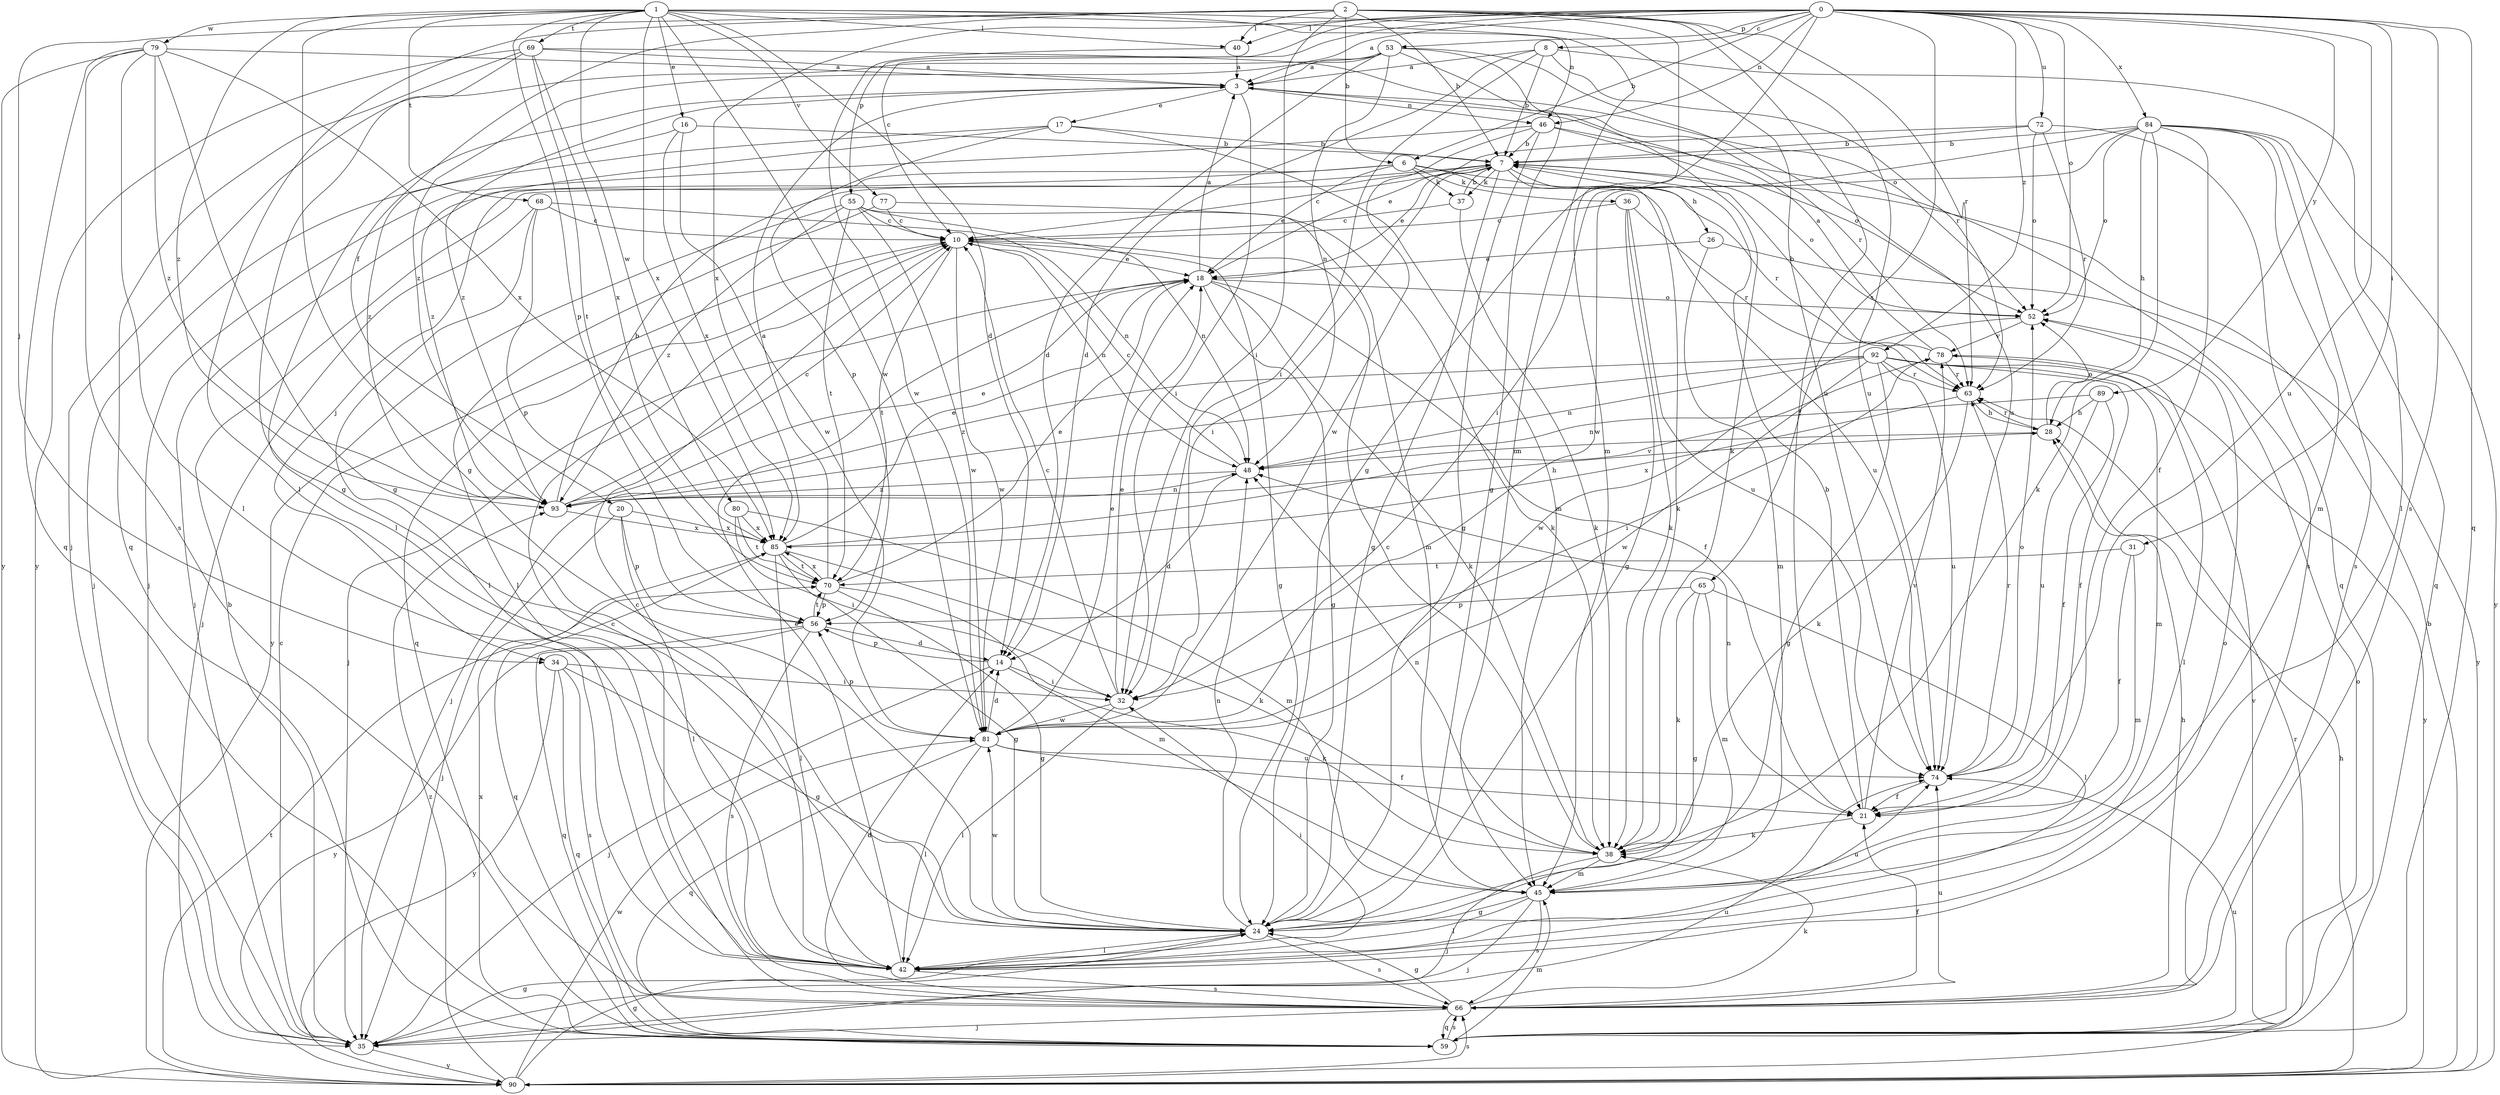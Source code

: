 strict digraph  {
0;
1;
2;
3;
6;
7;
8;
10;
14;
16;
17;
18;
20;
21;
24;
26;
28;
31;
32;
34;
35;
36;
37;
38;
40;
42;
45;
46;
48;
52;
53;
55;
56;
59;
63;
65;
66;
68;
69;
70;
72;
74;
77;
78;
79;
80;
81;
84;
85;
89;
90;
92;
93;
0 -> 3  [label=a];
0 -> 6  [label=b];
0 -> 8  [label=c];
0 -> 10  [label=c];
0 -> 24  [label=g];
0 -> 31  [label=i];
0 -> 40  [label=l];
0 -> 46  [label=n];
0 -> 52  [label=o];
0 -> 53  [label=p];
0 -> 55  [label=p];
0 -> 59  [label=q];
0 -> 65  [label=s];
0 -> 66  [label=s];
0 -> 72  [label=u];
0 -> 74  [label=u];
0 -> 84  [label=x];
0 -> 85  [label=x];
0 -> 89  [label=y];
0 -> 92  [label=z];
1 -> 14  [label=d];
1 -> 16  [label=e];
1 -> 24  [label=g];
1 -> 40  [label=l];
1 -> 45  [label=m];
1 -> 46  [label=n];
1 -> 56  [label=p];
1 -> 68  [label=t];
1 -> 69  [label=t];
1 -> 74  [label=u];
1 -> 77  [label=v];
1 -> 79  [label=w];
1 -> 80  [label=w];
1 -> 81  [label=w];
1 -> 85  [label=x];
1 -> 93  [label=z];
2 -> 6  [label=b];
2 -> 7  [label=b];
2 -> 20  [label=f];
2 -> 21  [label=f];
2 -> 32  [label=i];
2 -> 34  [label=j];
2 -> 40  [label=l];
2 -> 42  [label=l];
2 -> 45  [label=m];
2 -> 63  [label=r];
2 -> 74  [label=u];
3 -> 17  [label=e];
3 -> 32  [label=i];
3 -> 42  [label=l];
3 -> 46  [label=n];
3 -> 63  [label=r];
3 -> 93  [label=z];
6 -> 18  [label=e];
6 -> 34  [label=j];
6 -> 35  [label=j];
6 -> 36  [label=k];
6 -> 37  [label=k];
6 -> 63  [label=r];
6 -> 74  [label=u];
7 -> 10  [label=c];
7 -> 18  [label=e];
7 -> 24  [label=g];
7 -> 26  [label=h];
7 -> 32  [label=i];
7 -> 37  [label=k];
7 -> 38  [label=k];
7 -> 52  [label=o];
8 -> 3  [label=a];
8 -> 7  [label=b];
8 -> 14  [label=d];
8 -> 32  [label=i];
8 -> 42  [label=l];
8 -> 63  [label=r];
10 -> 18  [label=e];
10 -> 24  [label=g];
10 -> 48  [label=n];
10 -> 59  [label=q];
10 -> 70  [label=t];
10 -> 81  [label=w];
14 -> 32  [label=i];
14 -> 35  [label=j];
14 -> 38  [label=k];
14 -> 56  [label=p];
16 -> 7  [label=b];
16 -> 81  [label=w];
16 -> 85  [label=x];
16 -> 93  [label=z];
17 -> 7  [label=b];
17 -> 35  [label=j];
17 -> 45  [label=m];
17 -> 56  [label=p];
17 -> 93  [label=z];
18 -> 3  [label=a];
18 -> 21  [label=f];
18 -> 24  [label=g];
18 -> 35  [label=j];
18 -> 38  [label=k];
18 -> 52  [label=o];
20 -> 35  [label=j];
20 -> 42  [label=l];
20 -> 56  [label=p];
20 -> 85  [label=x];
21 -> 7  [label=b];
21 -> 38  [label=k];
21 -> 48  [label=n];
21 -> 78  [label=v];
24 -> 42  [label=l];
24 -> 48  [label=n];
24 -> 66  [label=s];
24 -> 74  [label=u];
24 -> 81  [label=w];
26 -> 18  [label=e];
26 -> 45  [label=m];
26 -> 90  [label=y];
28 -> 48  [label=n];
28 -> 52  [label=o];
28 -> 63  [label=r];
31 -> 21  [label=f];
31 -> 45  [label=m];
31 -> 70  [label=t];
32 -> 10  [label=c];
32 -> 18  [label=e];
32 -> 42  [label=l];
32 -> 81  [label=w];
34 -> 24  [label=g];
34 -> 32  [label=i];
34 -> 59  [label=q];
34 -> 66  [label=s];
34 -> 90  [label=y];
35 -> 7  [label=b];
35 -> 10  [label=c];
35 -> 24  [label=g];
35 -> 74  [label=u];
35 -> 90  [label=y];
36 -> 10  [label=c];
36 -> 24  [label=g];
36 -> 38  [label=k];
36 -> 63  [label=r];
36 -> 74  [label=u];
37 -> 7  [label=b];
37 -> 10  [label=c];
37 -> 38  [label=k];
38 -> 10  [label=c];
38 -> 35  [label=j];
38 -> 45  [label=m];
38 -> 48  [label=n];
40 -> 3  [label=a];
40 -> 81  [label=w];
42 -> 10  [label=c];
42 -> 18  [label=e];
42 -> 32  [label=i];
42 -> 52  [label=o];
42 -> 66  [label=s];
45 -> 24  [label=g];
45 -> 35  [label=j];
45 -> 42  [label=l];
45 -> 66  [label=s];
46 -> 7  [label=b];
46 -> 24  [label=g];
46 -> 35  [label=j];
46 -> 52  [label=o];
46 -> 66  [label=s];
46 -> 81  [label=w];
48 -> 10  [label=c];
48 -> 14  [label=d];
48 -> 93  [label=z];
52 -> 78  [label=v];
52 -> 81  [label=w];
53 -> 3  [label=a];
53 -> 14  [label=d];
53 -> 24  [label=g];
53 -> 35  [label=j];
53 -> 38  [label=k];
53 -> 48  [label=n];
53 -> 74  [label=u];
53 -> 93  [label=z];
55 -> 10  [label=c];
55 -> 38  [label=k];
55 -> 48  [label=n];
55 -> 70  [label=t];
55 -> 81  [label=w];
55 -> 90  [label=y];
55 -> 93  [label=z];
56 -> 14  [label=d];
56 -> 59  [label=q];
56 -> 66  [label=s];
56 -> 70  [label=t];
56 -> 90  [label=y];
59 -> 45  [label=m];
59 -> 52  [label=o];
59 -> 66  [label=s];
59 -> 74  [label=u];
59 -> 78  [label=v];
59 -> 85  [label=x];
63 -> 28  [label=h];
63 -> 38  [label=k];
63 -> 85  [label=x];
65 -> 24  [label=g];
65 -> 38  [label=k];
65 -> 42  [label=l];
65 -> 45  [label=m];
65 -> 56  [label=p];
66 -> 10  [label=c];
66 -> 14  [label=d];
66 -> 21  [label=f];
66 -> 24  [label=g];
66 -> 28  [label=h];
66 -> 35  [label=j];
66 -> 38  [label=k];
66 -> 59  [label=q];
66 -> 74  [label=u];
68 -> 10  [label=c];
68 -> 35  [label=j];
68 -> 42  [label=l];
68 -> 48  [label=n];
68 -> 56  [label=p];
69 -> 3  [label=a];
69 -> 24  [label=g];
69 -> 52  [label=o];
69 -> 59  [label=q];
69 -> 70  [label=t];
69 -> 85  [label=x];
69 -> 90  [label=y];
70 -> 3  [label=a];
70 -> 18  [label=e];
70 -> 24  [label=g];
70 -> 45  [label=m];
70 -> 56  [label=p];
70 -> 85  [label=x];
72 -> 7  [label=b];
72 -> 18  [label=e];
72 -> 52  [label=o];
72 -> 59  [label=q];
72 -> 63  [label=r];
74 -> 21  [label=f];
74 -> 52  [label=o];
74 -> 63  [label=r];
77 -> 10  [label=c];
77 -> 42  [label=l];
77 -> 45  [label=m];
78 -> 3  [label=a];
78 -> 7  [label=b];
78 -> 32  [label=i];
78 -> 42  [label=l];
78 -> 63  [label=r];
79 -> 3  [label=a];
79 -> 24  [label=g];
79 -> 42  [label=l];
79 -> 59  [label=q];
79 -> 66  [label=s];
79 -> 85  [label=x];
79 -> 90  [label=y];
79 -> 93  [label=z];
80 -> 32  [label=i];
80 -> 45  [label=m];
80 -> 70  [label=t];
80 -> 85  [label=x];
81 -> 14  [label=d];
81 -> 18  [label=e];
81 -> 21  [label=f];
81 -> 42  [label=l];
81 -> 56  [label=p];
81 -> 59  [label=q];
81 -> 74  [label=u];
84 -> 7  [label=b];
84 -> 21  [label=f];
84 -> 28  [label=h];
84 -> 32  [label=i];
84 -> 38  [label=k];
84 -> 45  [label=m];
84 -> 52  [label=o];
84 -> 59  [label=q];
84 -> 66  [label=s];
84 -> 81  [label=w];
84 -> 90  [label=y];
85 -> 18  [label=e];
85 -> 24  [label=g];
85 -> 38  [label=k];
85 -> 42  [label=l];
85 -> 59  [label=q];
85 -> 70  [label=t];
85 -> 78  [label=v];
89 -> 21  [label=f];
89 -> 28  [label=h];
89 -> 48  [label=n];
89 -> 74  [label=u];
90 -> 7  [label=b];
90 -> 24  [label=g];
90 -> 28  [label=h];
90 -> 63  [label=r];
90 -> 66  [label=s];
90 -> 70  [label=t];
90 -> 81  [label=w];
90 -> 93  [label=z];
92 -> 21  [label=f];
92 -> 24  [label=g];
92 -> 35  [label=j];
92 -> 45  [label=m];
92 -> 48  [label=n];
92 -> 63  [label=r];
92 -> 74  [label=u];
92 -> 81  [label=w];
92 -> 90  [label=y];
92 -> 93  [label=z];
93 -> 7  [label=b];
93 -> 10  [label=c];
93 -> 18  [label=e];
93 -> 28  [label=h];
93 -> 48  [label=n];
93 -> 85  [label=x];
}
